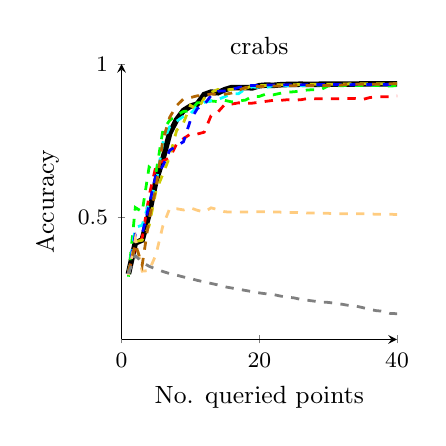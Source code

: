 % This file was created by matlab2tikz v0.0.7.
% Copyright (c) 2008--2010, Nico Schlömer <nico.schloemer@gmail.com>
% All rights reserved.
% 
% The latest updates can be retrieved from
%   http://www.mathworks.com/matlabcentral/fileexchange/22022-matlab2tikz
% where you can also make suggestions and rate matlab2tikz.
% 
\begin{tikzpicture}

% defining custom colors
\definecolor{mycolor1}{rgb}{0.8,0.8,0}
\definecolor{mycolor2}{rgb}{0,1,1}
\definecolor{mycolor3}{rgb}{1,0.8,0.5}
\definecolor{mycolor4}{rgb}{0.7,0.4,0.01}


\begin{axis}[
footnotesize,
width= 2in,
height= 2in,
xmin=0, xmax=40,
ymin=0.1, ymax=1,
ytick={0.5,1},
xtick = {0,20,40},
xlabel = {No. queried points},
ylabel = {Accuracy},
title = {crabs},
axis on top,
axis y line = left,
axis x line = bottom
%legend entries={$optimal$,$rand$,$IVM$,$maxent$,$QBC2$,$QBC100$,$SVM$},
 %egend style={nodes=right}
]

\addplot [
color=black,
solid,
line width=2.0pt
]
coordinates{ (1,0.314) (2,0.415) (3,0.425) (4,0.51) (5,0.618) (6,0.689) (7,0.774) (8,0.818) (9,0.848) (10,0.862) (11,0.869) (12,0.9) (13,0.908) (14,0.906) (15,0.916) (16,0.923) (17,0.923) (18,0.923) (19,0.922) (20,0.929) (21,0.931) (22,0.93) (23,0.932) (24,0.933) (25,0.933) (26,0.934) (27,0.933) (28,0.933) (29,0.934) (30,0.934) (31,0.934) (32,0.934) (33,0.934) (34,0.934) (35,0.935) (36,0.935) (37,0.935) (38,0.935) (39,0.935) (40,0.935) (41,0.935) (42,0.935) (43,0.935) (44,0.935) (45,0.935) (46,0.935) (47,0.935) (48,0.935) (49,0.935) (50,0.935) (51,0.935) (52,0.935) (53,0.935) (54,0.935) (55,0.935) (56,0.935) (57,0.935) (58,0.935) (59,0.935) (60,0.935)
};

\addplot [
color=red,
dashed,
line width=1.0pt
]
coordinates{ (1,0.321) (2,0.401) (3,0.432) (4,0.569) (5,0.667) (6,0.683) (7,0.693) (8,0.739) (9,0.756) (10,0.771) (11,0.771) (12,0.777) (13,0.831) (14,0.843) (15,0.868) (16,0.869) (17,0.873) (18,0.872) (19,0.872) (20,0.875) (21,0.878) (22,0.881) (23,0.881) (24,0.883) (25,0.882) (26,0.883) (27,0.887) (28,0.886) (29,0.886) (30,0.886) (31,0.886) (32,0.887) (33,0.887) (34,0.887) (35,0.884) (36,0.89) (37,0.893) (38,0.893) (39,0.893) (40,0.895) (41,0.899) (42,0.899) (43,0.899) (44,0.899) (45,0.902) (46,0.902) (47,0.903) (48,0.902) (49,0.917) (50,0.917) (51,0.917) (52,0.917) (53,0.916) (54,0.916) (55,0.916) (56,0.917) (57,0.917) (58,0.917) (59,0.918) (60,0.919)
};

\addplot [
color=green,
dashed,
line width=1.0pt
]
coordinates{ (1,0.305) (2,0.531) (3,0.517) (4,0.663) (5,0.644) (6,0.783) (7,0.816) (8,0.832) (9,0.845) (10,0.846) (11,0.873) (12,0.875) (13,0.879) (14,0.877) (15,0.881) (16,0.876) (17,0.879) (18,0.882) (19,0.894) (20,0.894) (21,0.902) (22,0.899) (23,0.904) (24,0.908) (25,0.909) (26,0.912) (27,0.915) (28,0.916) (29,0.917) (30,0.928) (31,0.929) (32,0.929) (33,0.93) (34,0.93) (35,0.93) (36,0.93) (37,0.93) (38,0.928) (39,0.928) (40,0.929) (41,0.93) (42,0.93) (43,0.93) (44,0.93) (45,0.93) (46,0.931) (47,0.931) (48,0.931) (49,0.931) (50,0.931) (51,0.931) (52,0.932) (53,0.932) (54,0.932) (55,0.932) (56,0.928) (57,0.928) (58,0.928) (59,0.928) (60,0.928)
};

\addplot [
color=mycolor1,
dashed,
line width=1.0pt
]
coordinates{ (1,0.315) (2,0.42) (3,0.424) (4,0.471) (5,0.585) (6,0.64) (7,0.697) (8,0.783) (9,0.808) (10,0.865) (11,0.85) (12,0.888) (13,0.907) (14,0.917) (15,0.915) (16,0.917) (17,0.92) (18,0.92) (19,0.929) (20,0.929) (21,0.93) (22,0.932) (23,0.932) (24,0.932) (25,0.932) (26,0.933) (27,0.933) (28,0.934) (29,0.934) (30,0.934) (31,0.934) (32,0.934) (33,0.935) (34,0.935) (35,0.935) (36,0.935) (37,0.935) (38,0.935) (39,0.935) (40,0.935) (41,0.935) (42,0.935) (43,0.935) (44,0.935) (45,0.935) (46,0.935) (47,0.935) (48,0.935) (49,0.935) (50,0.935) (51,0.935) (52,0.935) (53,0.935) (54,0.935) (55,0.935) (56,0.935) (57,0.935) (58,0.935) (59,0.935) (60,0.935)
};

\addplot [
color=mycolor2,
dashed,
line width=1.0pt
]
coordinates{ (1,0.314) (2,0.466) (3,0.473) (4,0.548) (5,0.609) (6,0.743) (7,0.795) (8,0.813) (9,0.829) (10,0.837) (11,0.861) (12,0.874) (13,0.88) (14,0.884) (15,0.893) (16,0.902) (17,0.903) (18,0.919) (19,0.925) (20,0.923) (21,0.923) (22,0.929) (23,0.93) (24,0.929) (25,0.929) (26,0.929) (27,0.93) (28,0.931) (29,0.931) (30,0.931) (31,0.932) (32,0.932) (33,0.932) (34,0.932) (35,0.932) (36,0.932) (37,0.932) (38,0.932) (39,0.932) (40,0.932) (41,0.933) (42,0.933) (43,0.933) (44,0.932) (45,0.932) (46,0.933) (47,0.933) (48,0.933) (49,0.933) (50,0.933) (51,0.933) (52,0.933) (53,0.933) (54,0.933) (55,0.933) (56,0.933) (57,0.933) (58,0.933) (59,0.934) (60,0.934)
};

\addplot [
color=blue,
dashed,
line width=1.0pt
]
coordinates{ (1,0.313) (2,0.444) (3,0.445) (4,0.538) (5,0.639) (6,0.667) (7,0.718) (8,0.732) (9,0.746) (10,0.816) (11,0.854) (12,0.867) (13,0.897) (14,0.911) (15,0.912) (16,0.917) (17,0.923) (18,0.927) (19,0.93) (20,0.93) (21,0.931) (22,0.931) (23,0.931) (24,0.932) (25,0.932) (26,0.932) (27,0.932) (28,0.933) (29,0.933) (30,0.933) (31,0.933) (32,0.933) (33,0.932) (34,0.933) (35,0.933) (36,0.933) (37,0.933) (38,0.933) (39,0.933) (40,0.933) (41,0.934) (42,0.934) (43,0.934) (44,0.934) (45,0.934) (46,0.934) (47,0.934) (48,0.934) (49,0.934) (50,0.934) (51,0.934) (52,0.934) (53,0.934) (54,0.934) (55,0.934) (56,0.934) (57,0.934) (58,0.934) (59,0.934) (60,0.934)
};

\addplot [
color=mycolor3,
dashed,
line width=1.0pt
]
coordinates{ (1,0.31) (2,0.429) (3,0.323) (4,0.325) (5,0.377) (6,0.471) (7,0.528) (8,0.527) (9,0.523) (10,0.53) (11,0.522) (12,0.516) (13,0.53) (14,0.524) (15,0.517) (16,0.516) (17,0.516) (18,0.516) (19,0.517) (20,0.517) (21,0.517) (22,0.516) (23,0.516) (24,0.515) (25,0.515) (26,0.514) (27,0.513) (28,0.513) (29,0.512) (30,0.512) (31,0.511) (32,0.511) (33,0.511) (34,0.511) (35,0.511) (36,0.51) (37,0.509) (38,0.509) (39,0.509) (40,0.508) (41,0.508) (42,0.508) (43,0.507) (44,0.507) (45,0.506) (46,0.506) (47,0.506) (48,0.505) (49,0.505) (50,0.505) (51,0.514) (52,0.52) (53,0.561) (54,0.656) (55,0.745) (56,0.779) (57,0.789) (58,0.792) (59,0.796) (60,0.8)
};

\addplot [
color=mycolor4,
dashed,
line width=1.0pt
]
coordinates{ (1,0.321) (2,0.412) (3,0.343) (4,0.493) (5,0.594) (6,0.751) (7,0.826) (8,0.864) (9,0.886) (10,0.89) (11,0.896) (12,0.897) (13,0.902) (14,0.9) (15,0.901) (16,0.905) (17,0.914) (18,0.923) (19,0.926) (20,0.926) (21,0.927) (22,0.928) (23,0.928) (24,0.929) (25,0.929) (26,0.93) (27,0.93) (28,0.93) (29,0.93) (30,0.93) (31,0.93) (32,0.931) (33,0.934) (34,0.934) (35,0.934) (36,0.934) (37,0.934) (38,0.934) (39,0.935) (40,0.935) (41,0.935) (42,0.935) (43,0.935) (44,0.935) (45,0.935) (46,0.935) (47,0.935) (48,0.935) (49,0.935) (50,0.935) (51,0.935) (52,0.935) (53,0.935) (54,0.935) (55,0.935) (56,0.935) (57,0.935) (58,0.935) (59,0.935) (60,0.935)
};

\addplot [
color=gray,
dashed,
line width=1.0pt
]
coordinates{ (1,0.315) (2,0.374) (3,0.352) (4,0.339) (5,0.33) (6,0.322) (7,0.315) (8,0.31) (9,0.304) (10,0.299) (11,0.293) (12,0.288) (13,0.283) (14,0.278) (15,0.272) (16,0.268) (17,0.264) (18,0.26) (19,0.256) (20,0.252) (21,0.249) (22,0.247) (23,0.242) (24,0.238) (25,0.236) (26,0.231) (27,0.228) (28,0.225) (29,0.222) (30,0.221) (31,0.218) (32,0.215) (33,0.211) (34,0.209) (35,0.204) (36,0.198) (37,0.194) (38,0.192) (39,0.185) (40,0.184) (41,0.183) (42,0.184) (43,0.179) (44,0.179) (45,0.198) (46,0.202) (47,0.226) (48,0.281) (49,0.297) (50,0.31) (51,0.319) (52,0.331) (53,0.35) (54,0.359) (55,0.377) (56,0.409) (57,0.449) (58,0.463) (59,0.476) (60,0.498)
};

\end{axis}
\end{tikzpicture}
